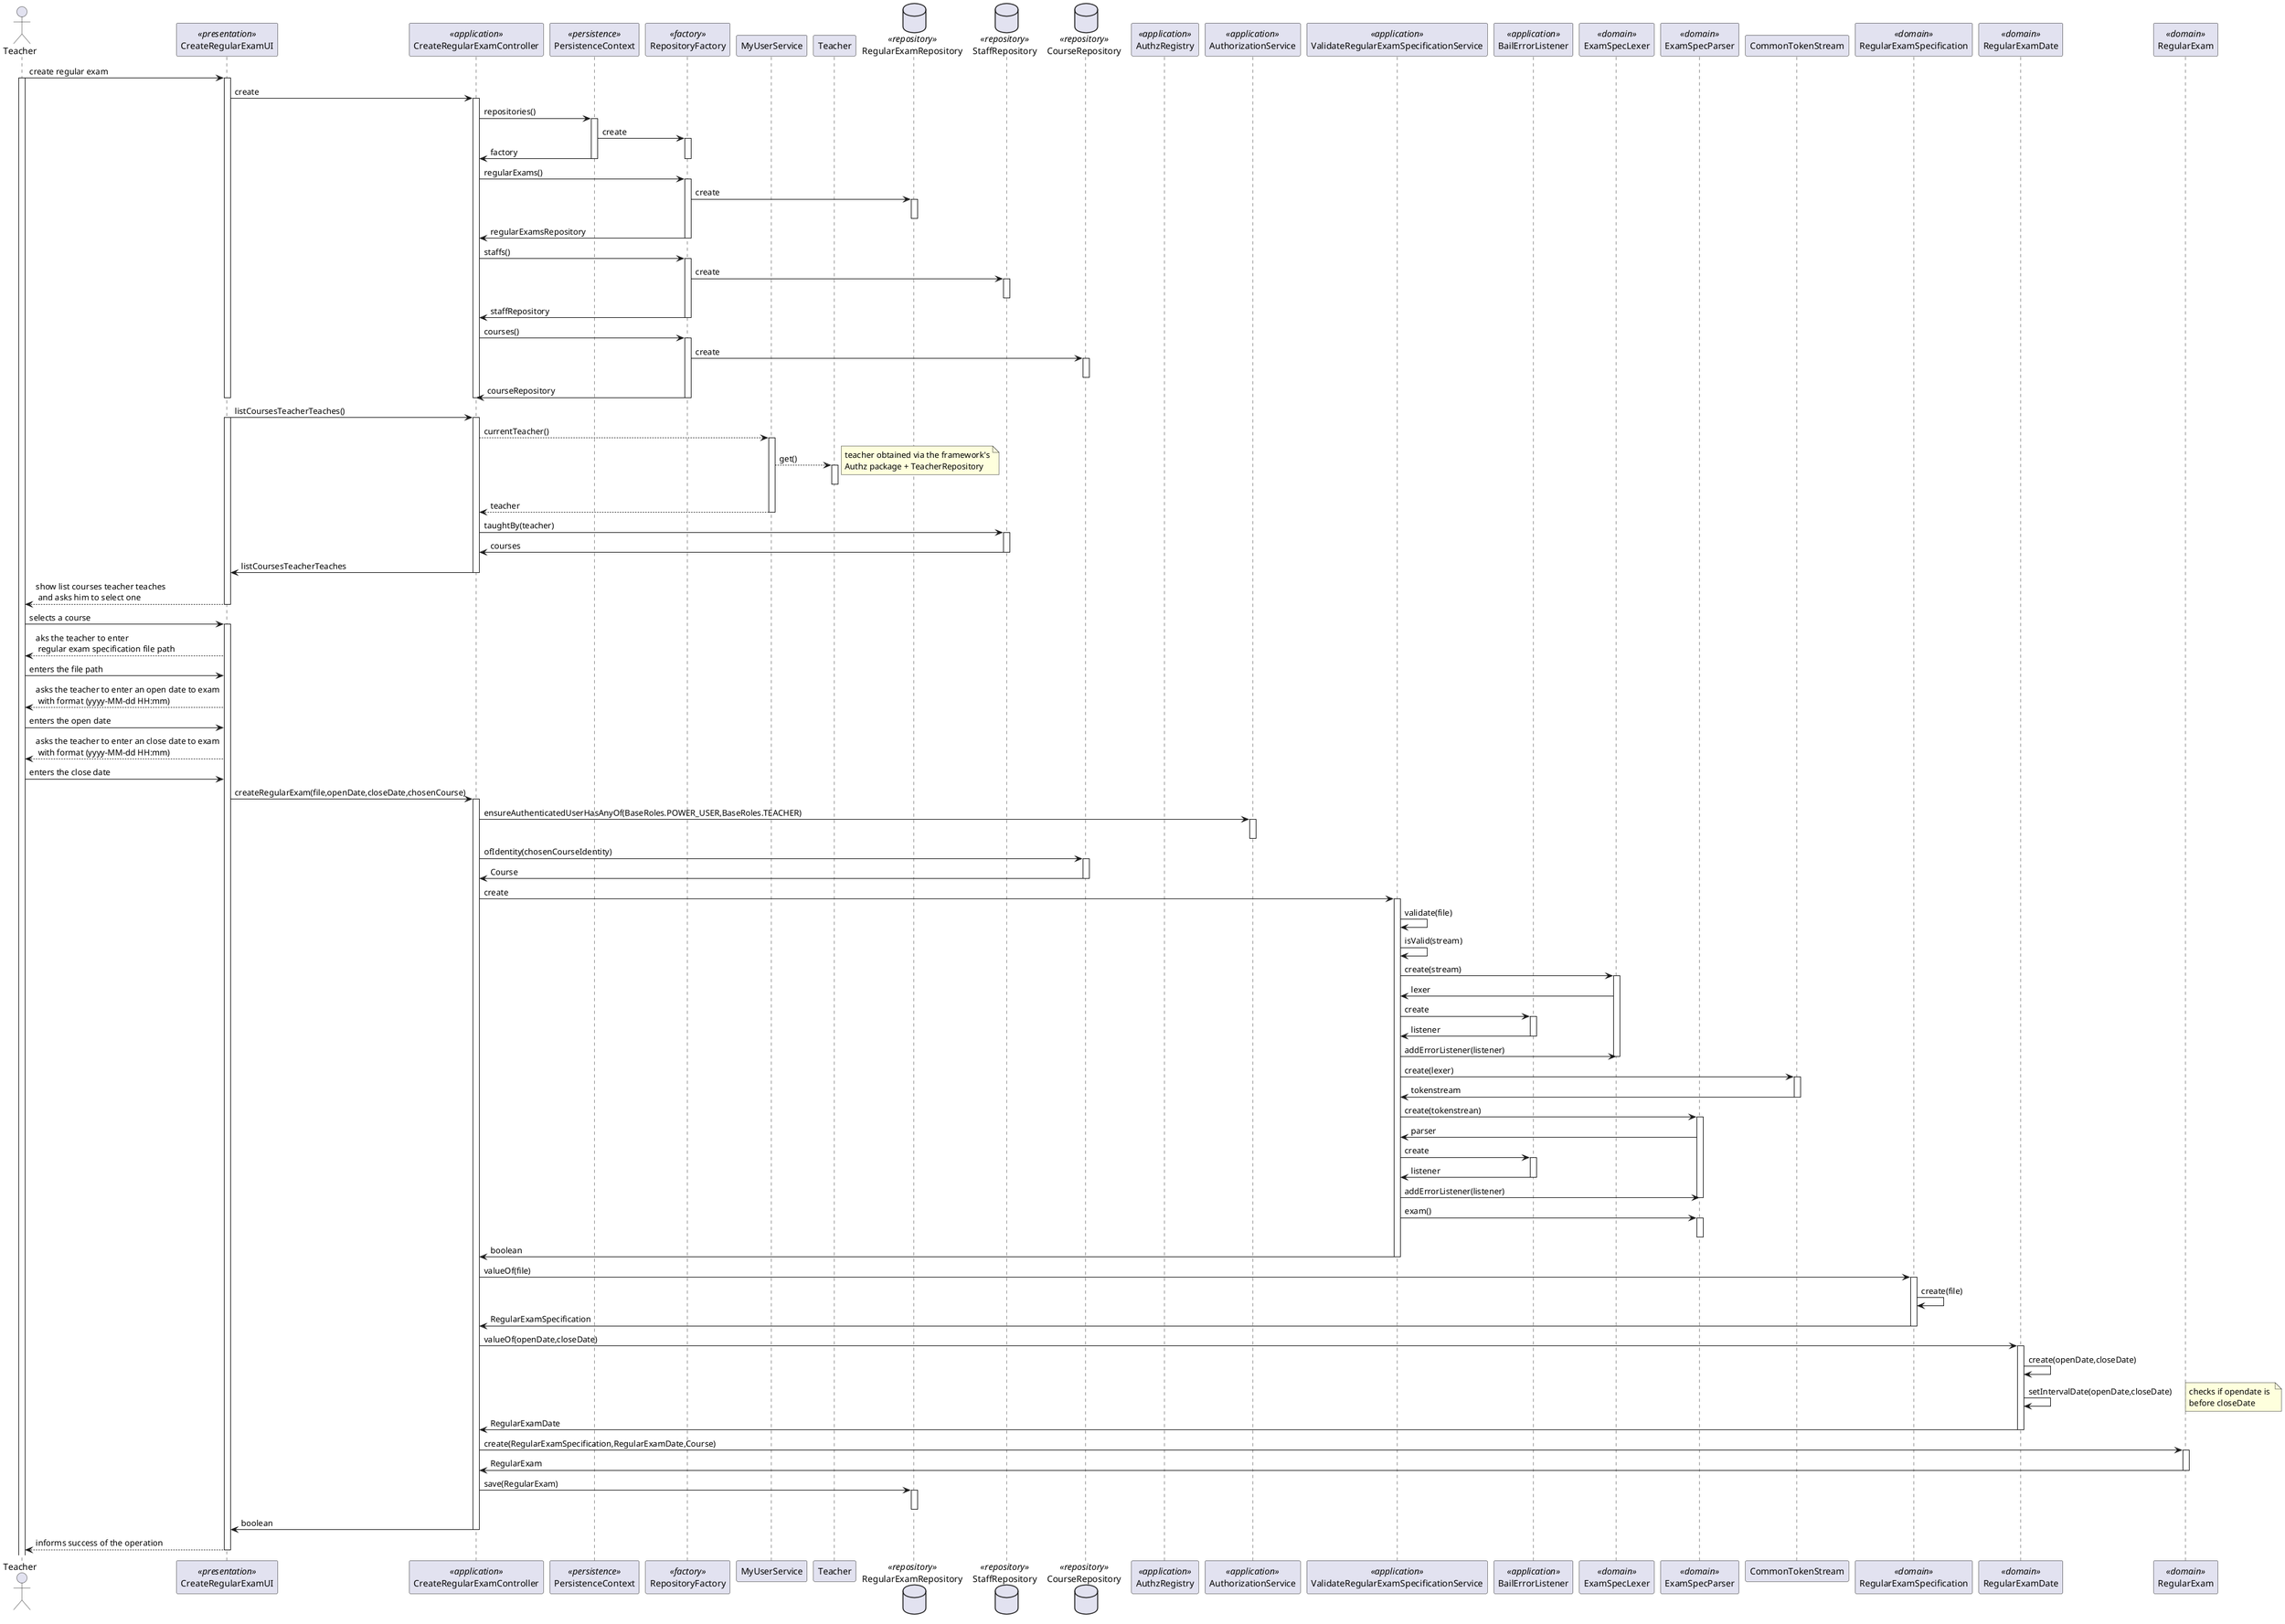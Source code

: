 @startuml
'https://plantuml.com/sequence-diagram

actor Teacher as Actor
participant CreateRegularExamUI as UI <<presentation>>
participant CreateRegularExamController as controller <<application>>
participant PersistenceContext as persistence <<persistence>>
participant RepositoryFactory as factory <<factory>>

participant MyUserService as user_svc
participant Teacher as teacher

database RegularExamRepository as repoRegularExam <<repository>>
database StaffRepository as repoStaff <<repository>>
database CourseRepository as repoCourse <<repository>>
participant AuthzRegistry as authz <<application>>
participant AuthorizationService as authzService <<application>>
participant ValidateRegularExamSpecificationService as resservice <<application>>
participant BailErrorListener as listener <<application>>
participant ExamSpecLexer as lexer <<domain>>
participant ExamSpecParser as parser <<domain>>
participant CommonTokenStream as token
participant RegularExamSpecification as specification <<domain>>
participant RegularExamDate as examdate <<domain>>
participant RegularExam as exam <<domain>>




Actor -> UI : create regular exam
activate Actor
activate UI

    UI -> controller : create
    activate controller
        controller -> persistence : repositories()
        activate persistence
            persistence -> factory : create
            activate factory
            persistence -> controller : factory
            deactivate factory
        deactivate persistence

        controller ->factory :regularExams()
        activate factory
            factory -> repoRegularExam : create
            activate repoRegularExam
            deactivate repoRegularExam
            factory -> controller : regularExamsRepository
        deactivate factory


        controller -> factory :staffs()
        activate factory
            factory -> repoStaff : create
            activate repoStaff
            deactivate repoStaff
            factory -> controller : staffRepository
        deactivate factory

        controller -> factory :courses()
        activate factory
           factory -> repoCourse : create
           activate repoCourse
           deactivate repoCourse
           factory -> controller : courseRepository
        deactivate factory

    deactivate controller
deactivate UI

UI-> controller : listCoursesTeacherTeaches()
activate UI
    activate controller
        controller --> user_svc : currentTeacher()
        activate user_svc
            user_svc --> teacher : get()
            activate teacher
            deactivate teacher
            note right : teacher obtained via the framework's\nAuthz package + TeacherRepository
            user_svc --> controller : teacher
        deactivate user_svc

        controller -> repoStaff : taughtBy(teacher)
        activate repoStaff
            repoStaff -> controller : courses
        deactivate repoStaff

        controller -> UI : listCoursesTeacherTeaches
    deactivate controller
UI --> Actor : show list courses teacher teaches\n and asks him to select one
deactivate UI

Actor -> UI : selects a course
activate UI
    UI --> Actor : aks the teacher to enter\n regular exam specification file path

    Actor -> UI : enters the file path

    UI --> Actor : asks the teacher to enter an open date to exam\n with format (yyyy-MM-dd HH:mm)

    Actor -> UI : enters the open date

    UI --> Actor : asks the teacher to enter an close date to exam\n with format (yyyy-MM-dd HH:mm)

    Actor -> UI : enters the close date

    UI -> controller :createRegularExam(file,openDate,closeDate,chosenCourse)
    activate controller

        controller -> authzService : ensureAuthenticatedUserHasAnyOf(BaseRoles.POWER_USER,BaseRoles.TEACHER)
        activate authzService
        deactivate authzService

        controller -> repoCourse : ofIdentity(chosenCourseIdentity)
        activate repoCourse
            repoCourse -> controller : Course
        deactivate repoCourse

        controller -> resservice : create
        activate resservice
            resservice -> resservice : validate(file)
            resservice -> resservice : isValid(stream)

                resservice -> lexer :create(stream)
                activate lexer
                lexer -> resservice : lexer
                resservice -> listener :create
                activate listener
                    listener -> resservice : listener
                deactivate listener
                resservice -> lexer : addErrorListener(listener)
                deactivate lexer

                resservice -> token : create(lexer)
                activate token
                    token -> resservice : tokenstream
                deactivate token

                resservice -> parser :create(tokenstrean)
                activate parser
                parser -> resservice : parser
                resservice -> listener :create
                      activate listener
                        listener -> resservice : listener
                      deactivate listener
                resservice -> parser :addErrorListener(listener)
                deactivate parser

                resservice -> parser : exam()
                activate parser
                deactivate parser

            resservice -> controller : boolean
        deactivate resservice

        controller -> specification : valueOf(file)
        activate specification
        specification -> specification :create(file)
        specification -> controller : RegularExamSpecification
        deactivate specification

        controller -> examdate : valueOf(openDate,closeDate)
        activate examdate
        examdate -> examdate :create(openDate,closeDate)
        examdate -> examdate : setIntervalDate(openDate,closeDate)
        note right : checks if opendate is \nbefore closeDate
        examdate -> controller : RegularExamDate
        deactivate examdate

        controller -> exam : create(RegularExamSpecification,RegularExamDate,Course)
        activate exam
            exam -> controller: RegularExam
        deactivate exam

        controller -> repoRegularExam : save(RegularExam)
        activate repoRegularExam
        deactivate repoRegularExam

    controller -> UI : boolean
    deactivate controller

    UI --> Actor : informs success of the operation
deactivate UI








@enduml
